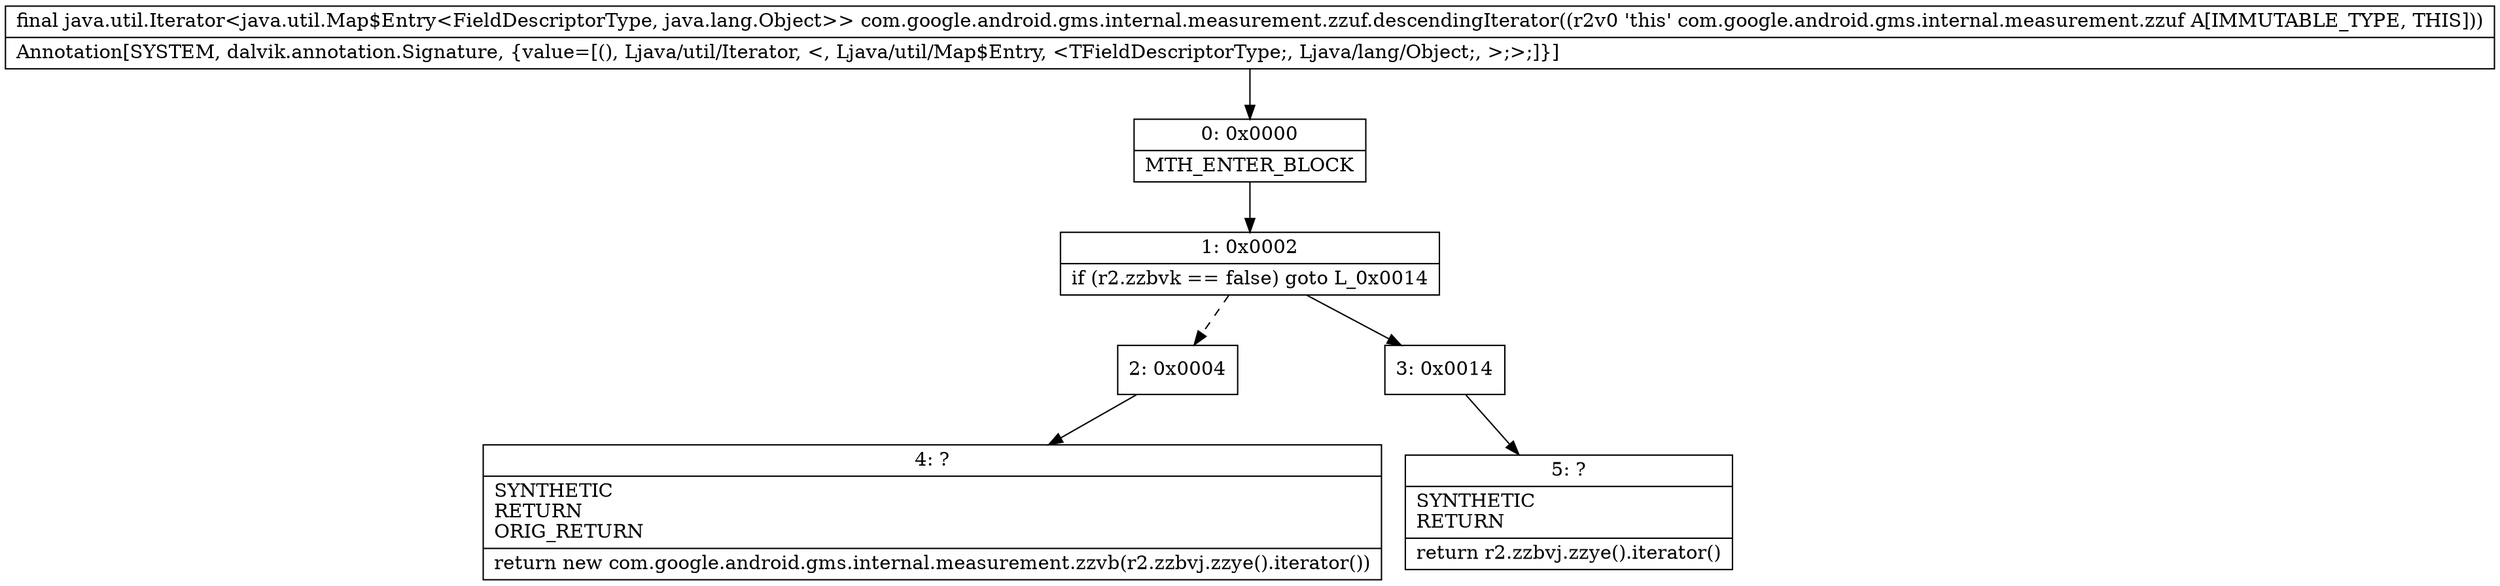 digraph "CFG forcom.google.android.gms.internal.measurement.zzuf.descendingIterator()Ljava\/util\/Iterator;" {
Node_0 [shape=record,label="{0\:\ 0x0000|MTH_ENTER_BLOCK\l}"];
Node_1 [shape=record,label="{1\:\ 0x0002|if (r2.zzbvk == false) goto L_0x0014\l}"];
Node_2 [shape=record,label="{2\:\ 0x0004}"];
Node_3 [shape=record,label="{3\:\ 0x0014}"];
Node_4 [shape=record,label="{4\:\ ?|SYNTHETIC\lRETURN\lORIG_RETURN\l|return new com.google.android.gms.internal.measurement.zzvb(r2.zzbvj.zzye().iterator())\l}"];
Node_5 [shape=record,label="{5\:\ ?|SYNTHETIC\lRETURN\l|return r2.zzbvj.zzye().iterator()\l}"];
MethodNode[shape=record,label="{final java.util.Iterator\<java.util.Map$Entry\<FieldDescriptorType, java.lang.Object\>\> com.google.android.gms.internal.measurement.zzuf.descendingIterator((r2v0 'this' com.google.android.gms.internal.measurement.zzuf A[IMMUTABLE_TYPE, THIS]))  | Annotation[SYSTEM, dalvik.annotation.Signature, \{value=[(), Ljava\/util\/Iterator, \<, Ljava\/util\/Map$Entry, \<TFieldDescriptorType;, Ljava\/lang\/Object;, \>;\>;]\}]\l}"];
MethodNode -> Node_0;
Node_0 -> Node_1;
Node_1 -> Node_2[style=dashed];
Node_1 -> Node_3;
Node_2 -> Node_4;
Node_3 -> Node_5;
}

